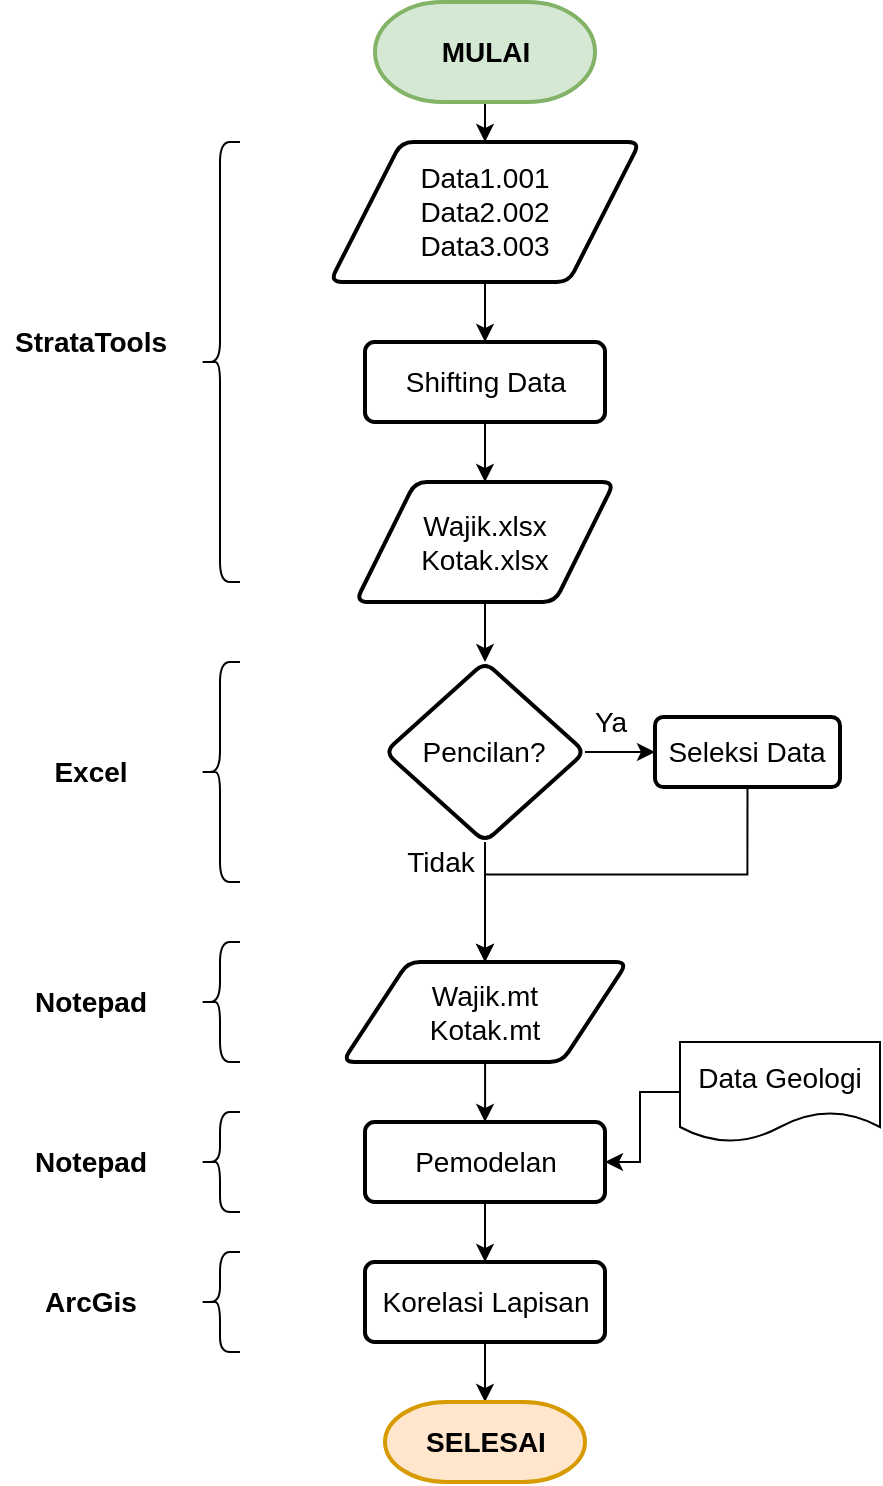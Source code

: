 <mxfile version="17.1.3" type="github">
  <diagram id="rT53vtz06YjOmkCwi-M1" name="Page-1">
    <mxGraphModel dx="1038" dy="528" grid="1" gridSize="10" guides="1" tooltips="1" connect="1" arrows="1" fold="1" page="1" pageScale="1" pageWidth="850" pageHeight="1100" math="0" shadow="0">
      <root>
        <mxCell id="0" />
        <mxCell id="1" parent="0" />
        <mxCell id="L9DuERJYtnZGEiXuo75l-6" style="edgeStyle=orthogonalEdgeStyle;rounded=0;orthogonalLoop=1;jettySize=auto;html=1;exitX=0.5;exitY=1;exitDx=0;exitDy=0;exitPerimeter=0;entryX=0.5;entryY=0;entryDx=0;entryDy=0;fontSize=14;" parent="1" source="L9DuERJYtnZGEiXuo75l-2" target="L9DuERJYtnZGEiXuo75l-5" edge="1">
          <mxGeometry relative="1" as="geometry" />
        </mxCell>
        <mxCell id="L9DuERJYtnZGEiXuo75l-2" value="MULAI" style="strokeWidth=2;html=1;shape=mxgraph.flowchart.terminator;whiteSpace=wrap;fontSize=14;fillColor=#d5e8d4;strokeColor=#82b366;fontStyle=1" parent="1" vertex="1">
          <mxGeometry x="347.5" y="70" width="110" height="50" as="geometry" />
        </mxCell>
        <mxCell id="L9DuERJYtnZGEiXuo75l-8" value="" style="edgeStyle=orthogonalEdgeStyle;rounded=0;orthogonalLoop=1;jettySize=auto;html=1;fontSize=14;" parent="1" source="L9DuERJYtnZGEiXuo75l-5" target="L9DuERJYtnZGEiXuo75l-7" edge="1">
          <mxGeometry relative="1" as="geometry" />
        </mxCell>
        <mxCell id="L9DuERJYtnZGEiXuo75l-5" value="Data1.001&lt;br&gt;Data2.002&lt;br&gt;Data3.003" style="shape=parallelogram;html=1;strokeWidth=2;perimeter=parallelogramPerimeter;whiteSpace=wrap;rounded=1;arcSize=12;size=0.23;fontSize=14;" parent="1" vertex="1">
          <mxGeometry x="324.99" y="140" width="155" height="70" as="geometry" />
        </mxCell>
        <mxCell id="L9DuERJYtnZGEiXuo75l-12" style="edgeStyle=orthogonalEdgeStyle;rounded=0;orthogonalLoop=1;jettySize=auto;html=1;exitX=0.5;exitY=1;exitDx=0;exitDy=0;entryX=0.5;entryY=0;entryDx=0;entryDy=0;fontSize=14;" parent="1" source="L9DuERJYtnZGEiXuo75l-7" target="L9DuERJYtnZGEiXuo75l-9" edge="1">
          <mxGeometry relative="1" as="geometry" />
        </mxCell>
        <mxCell id="L9DuERJYtnZGEiXuo75l-7" value="Shifting Data" style="whiteSpace=wrap;html=1;fontSize=14;strokeWidth=2;rounded=1;arcSize=12;" parent="1" vertex="1">
          <mxGeometry x="342.5" y="240" width="120" height="40" as="geometry" />
        </mxCell>
        <mxCell id="L9DuERJYtnZGEiXuo75l-21" value="" style="edgeStyle=orthogonalEdgeStyle;rounded=0;orthogonalLoop=1;jettySize=auto;html=1;fontSize=14;" parent="1" source="L9DuERJYtnZGEiXuo75l-9" target="L9DuERJYtnZGEiXuo75l-20" edge="1">
          <mxGeometry relative="1" as="geometry" />
        </mxCell>
        <mxCell id="L9DuERJYtnZGEiXuo75l-9" value="Wajik.xlsx&lt;br&gt;Kotak.xlsx" style="shape=parallelogram;html=1;strokeWidth=2;perimeter=parallelogramPerimeter;whiteSpace=wrap;rounded=1;arcSize=12;size=0.23;fontSize=14;" parent="1" vertex="1">
          <mxGeometry x="337.81" y="310" width="129.37" height="60" as="geometry" />
        </mxCell>
        <mxCell id="L9DuERJYtnZGEiXuo75l-18" value="" style="edgeStyle=orthogonalEdgeStyle;rounded=0;orthogonalLoop=1;jettySize=auto;html=1;fontSize=14;" parent="1" source="L9DuERJYtnZGEiXuo75l-15" target="L9DuERJYtnZGEiXuo75l-17" edge="1">
          <mxGeometry relative="1" as="geometry" />
        </mxCell>
        <mxCell id="L9DuERJYtnZGEiXuo75l-15" value="Wajik.mt&lt;br&gt;Kotak.mt" style="shape=parallelogram;html=1;strokeWidth=2;perimeter=parallelogramPerimeter;whiteSpace=wrap;rounded=1;arcSize=12;size=0.23;fontSize=14;" parent="1" vertex="1">
          <mxGeometry x="331.25" y="550" width="142.5" height="50" as="geometry" />
        </mxCell>
        <mxCell id="L9DuERJYtnZGEiXuo75l-29" value="" style="edgeStyle=orthogonalEdgeStyle;rounded=0;orthogonalLoop=1;jettySize=auto;html=1;fontSize=14;" parent="1" source="L9DuERJYtnZGEiXuo75l-17" target="L9DuERJYtnZGEiXuo75l-28" edge="1">
          <mxGeometry relative="1" as="geometry" />
        </mxCell>
        <mxCell id="L9DuERJYtnZGEiXuo75l-17" value="Pemodelan" style="whiteSpace=wrap;html=1;fontSize=14;strokeWidth=2;rounded=1;arcSize=12;" parent="1" vertex="1">
          <mxGeometry x="342.5" y="630" width="120" height="40" as="geometry" />
        </mxCell>
        <mxCell id="L9DuERJYtnZGEiXuo75l-23" value="" style="edgeStyle=orthogonalEdgeStyle;rounded=0;orthogonalLoop=1;jettySize=auto;html=1;fontSize=14;" parent="1" source="L9DuERJYtnZGEiXuo75l-20" target="L9DuERJYtnZGEiXuo75l-22" edge="1">
          <mxGeometry relative="1" as="geometry" />
        </mxCell>
        <mxCell id="L9DuERJYtnZGEiXuo75l-24" style="edgeStyle=orthogonalEdgeStyle;rounded=0;orthogonalLoop=1;jettySize=auto;html=1;exitX=0.5;exitY=1;exitDx=0;exitDy=0;entryX=0.5;entryY=0;entryDx=0;entryDy=0;fontSize=14;" parent="1" source="L9DuERJYtnZGEiXuo75l-20" target="L9DuERJYtnZGEiXuo75l-15" edge="1">
          <mxGeometry relative="1" as="geometry" />
        </mxCell>
        <mxCell id="L9DuERJYtnZGEiXuo75l-20" value="Pencilan?" style="rhombus;whiteSpace=wrap;html=1;fontSize=14;strokeWidth=2;rounded=1;arcSize=12;" parent="1" vertex="1">
          <mxGeometry x="352.49" y="400" width="100" height="90" as="geometry" />
        </mxCell>
        <mxCell id="L9DuERJYtnZGEiXuo75l-25" style="edgeStyle=orthogonalEdgeStyle;rounded=0;orthogonalLoop=1;jettySize=auto;html=1;exitX=0.5;exitY=1;exitDx=0;exitDy=0;entryX=0.5;entryY=0;entryDx=0;entryDy=0;fontSize=14;" parent="1" source="L9DuERJYtnZGEiXuo75l-22" target="L9DuERJYtnZGEiXuo75l-15" edge="1">
          <mxGeometry relative="1" as="geometry" />
        </mxCell>
        <mxCell id="L9DuERJYtnZGEiXuo75l-22" value="Seleksi Data" style="whiteSpace=wrap;html=1;fontSize=14;strokeWidth=2;rounded=1;arcSize=12;" parent="1" vertex="1">
          <mxGeometry x="487.49" y="427.5" width="92.51" height="35" as="geometry" />
        </mxCell>
        <mxCell id="L9DuERJYtnZGEiXuo75l-26" value="Ya" style="text;html=1;resizable=0;autosize=1;align=center;verticalAlign=middle;points=[];fillColor=none;strokeColor=none;rounded=0;fontSize=14;" parent="1" vertex="1">
          <mxGeometry x="450" y="420" width="30" height="20" as="geometry" />
        </mxCell>
        <mxCell id="L9DuERJYtnZGEiXuo75l-27" value="Tidak" style="text;html=1;resizable=0;autosize=1;align=center;verticalAlign=middle;points=[];fillColor=none;strokeColor=none;rounded=0;fontSize=14;" parent="1" vertex="1">
          <mxGeometry x="355" y="490" width="50" height="20" as="geometry" />
        </mxCell>
        <mxCell id="L9DuERJYtnZGEiXuo75l-43" style="edgeStyle=orthogonalEdgeStyle;rounded=0;orthogonalLoop=1;jettySize=auto;html=1;exitX=0.5;exitY=1;exitDx=0;exitDy=0;entryX=0.5;entryY=0;entryDx=0;entryDy=0;entryPerimeter=0;fontSize=14;" parent="1" source="L9DuERJYtnZGEiXuo75l-28" target="L9DuERJYtnZGEiXuo75l-42" edge="1">
          <mxGeometry relative="1" as="geometry" />
        </mxCell>
        <mxCell id="L9DuERJYtnZGEiXuo75l-28" value="Korelasi Lapisan" style="whiteSpace=wrap;html=1;fontSize=14;strokeWidth=2;rounded=1;arcSize=12;" parent="1" vertex="1">
          <mxGeometry x="342.5" y="700" width="120" height="40" as="geometry" />
        </mxCell>
        <mxCell id="L9DuERJYtnZGEiXuo75l-32" value="" style="shape=curlyBracket;whiteSpace=wrap;html=1;rounded=1;fontSize=14;" parent="1" vertex="1">
          <mxGeometry x="260" y="140" width="20" height="220" as="geometry" />
        </mxCell>
        <mxCell id="L9DuERJYtnZGEiXuo75l-33" value="StrataTools" style="text;html=1;resizable=0;autosize=1;align=center;verticalAlign=middle;points=[];fillColor=none;strokeColor=none;rounded=0;fontSize=14;fontStyle=1" parent="1" vertex="1">
          <mxGeometry x="160" y="230" width="90" height="20" as="geometry" />
        </mxCell>
        <mxCell id="L9DuERJYtnZGEiXuo75l-34" value="" style="shape=curlyBracket;whiteSpace=wrap;html=1;rounded=1;fontSize=14;" parent="1" vertex="1">
          <mxGeometry x="260" y="400" width="20" height="110" as="geometry" />
        </mxCell>
        <mxCell id="L9DuERJYtnZGEiXuo75l-35" value="Excel" style="text;html=1;resizable=0;autosize=1;align=center;verticalAlign=middle;points=[];fillColor=none;strokeColor=none;rounded=0;fontSize=14;fontStyle=1" parent="1" vertex="1">
          <mxGeometry x="180" y="445" width="50" height="20" as="geometry" />
        </mxCell>
        <mxCell id="L9DuERJYtnZGEiXuo75l-36" value="" style="shape=curlyBracket;whiteSpace=wrap;html=1;rounded=1;fontSize=14;" parent="1" vertex="1">
          <mxGeometry x="260" y="540" width="20" height="60" as="geometry" />
        </mxCell>
        <mxCell id="L9DuERJYtnZGEiXuo75l-37" value="Notepad" style="text;html=1;resizable=0;autosize=1;align=center;verticalAlign=middle;points=[];fillColor=none;strokeColor=none;rounded=0;fontSize=14;fontStyle=1" parent="1" vertex="1">
          <mxGeometry x="170" y="560" width="70" height="20" as="geometry" />
        </mxCell>
        <mxCell id="L9DuERJYtnZGEiXuo75l-38" value="" style="shape=curlyBracket;whiteSpace=wrap;html=1;rounded=1;fontSize=14;" parent="1" vertex="1">
          <mxGeometry x="260" y="625" width="20" height="50" as="geometry" />
        </mxCell>
        <mxCell id="L9DuERJYtnZGEiXuo75l-39" value="Notepad" style="text;html=1;resizable=0;autosize=1;align=center;verticalAlign=middle;points=[];fillColor=none;strokeColor=none;rounded=0;fontSize=14;fontStyle=1" parent="1" vertex="1">
          <mxGeometry x="170" y="640" width="70" height="20" as="geometry" />
        </mxCell>
        <mxCell id="L9DuERJYtnZGEiXuo75l-40" value="" style="shape=curlyBracket;whiteSpace=wrap;html=1;rounded=1;fontSize=14;" parent="1" vertex="1">
          <mxGeometry x="260" y="695" width="20" height="50" as="geometry" />
        </mxCell>
        <mxCell id="L9DuERJYtnZGEiXuo75l-41" value="ArcGis" style="text;html=1;resizable=0;autosize=1;align=center;verticalAlign=middle;points=[];fillColor=none;strokeColor=none;rounded=0;fontSize=14;fontStyle=1" parent="1" vertex="1">
          <mxGeometry x="175" y="710" width="60" height="20" as="geometry" />
        </mxCell>
        <mxCell id="L9DuERJYtnZGEiXuo75l-42" value="SELESAI" style="strokeWidth=2;html=1;shape=mxgraph.flowchart.terminator;whiteSpace=wrap;fontSize=14;fontStyle=1;fillColor=#ffe6cc;strokeColor=#d79b00;" parent="1" vertex="1">
          <mxGeometry x="352.5" y="770" width="100" height="40" as="geometry" />
        </mxCell>
        <mxCell id="B20F7n3iMsJRaoZaqEWZ-2" style="edgeStyle=orthogonalEdgeStyle;rounded=0;orthogonalLoop=1;jettySize=auto;html=1;exitX=0;exitY=0.5;exitDx=0;exitDy=0;entryX=1;entryY=0.5;entryDx=0;entryDy=0;fontSize=14;" edge="1" parent="1" source="B20F7n3iMsJRaoZaqEWZ-1" target="L9DuERJYtnZGEiXuo75l-17">
          <mxGeometry relative="1" as="geometry" />
        </mxCell>
        <mxCell id="B20F7n3iMsJRaoZaqEWZ-1" value="Data Geologi" style="shape=document;whiteSpace=wrap;html=1;boundedLbl=1;fontSize=14;" vertex="1" parent="1">
          <mxGeometry x="500" y="590" width="100" height="50" as="geometry" />
        </mxCell>
      </root>
    </mxGraphModel>
  </diagram>
</mxfile>
